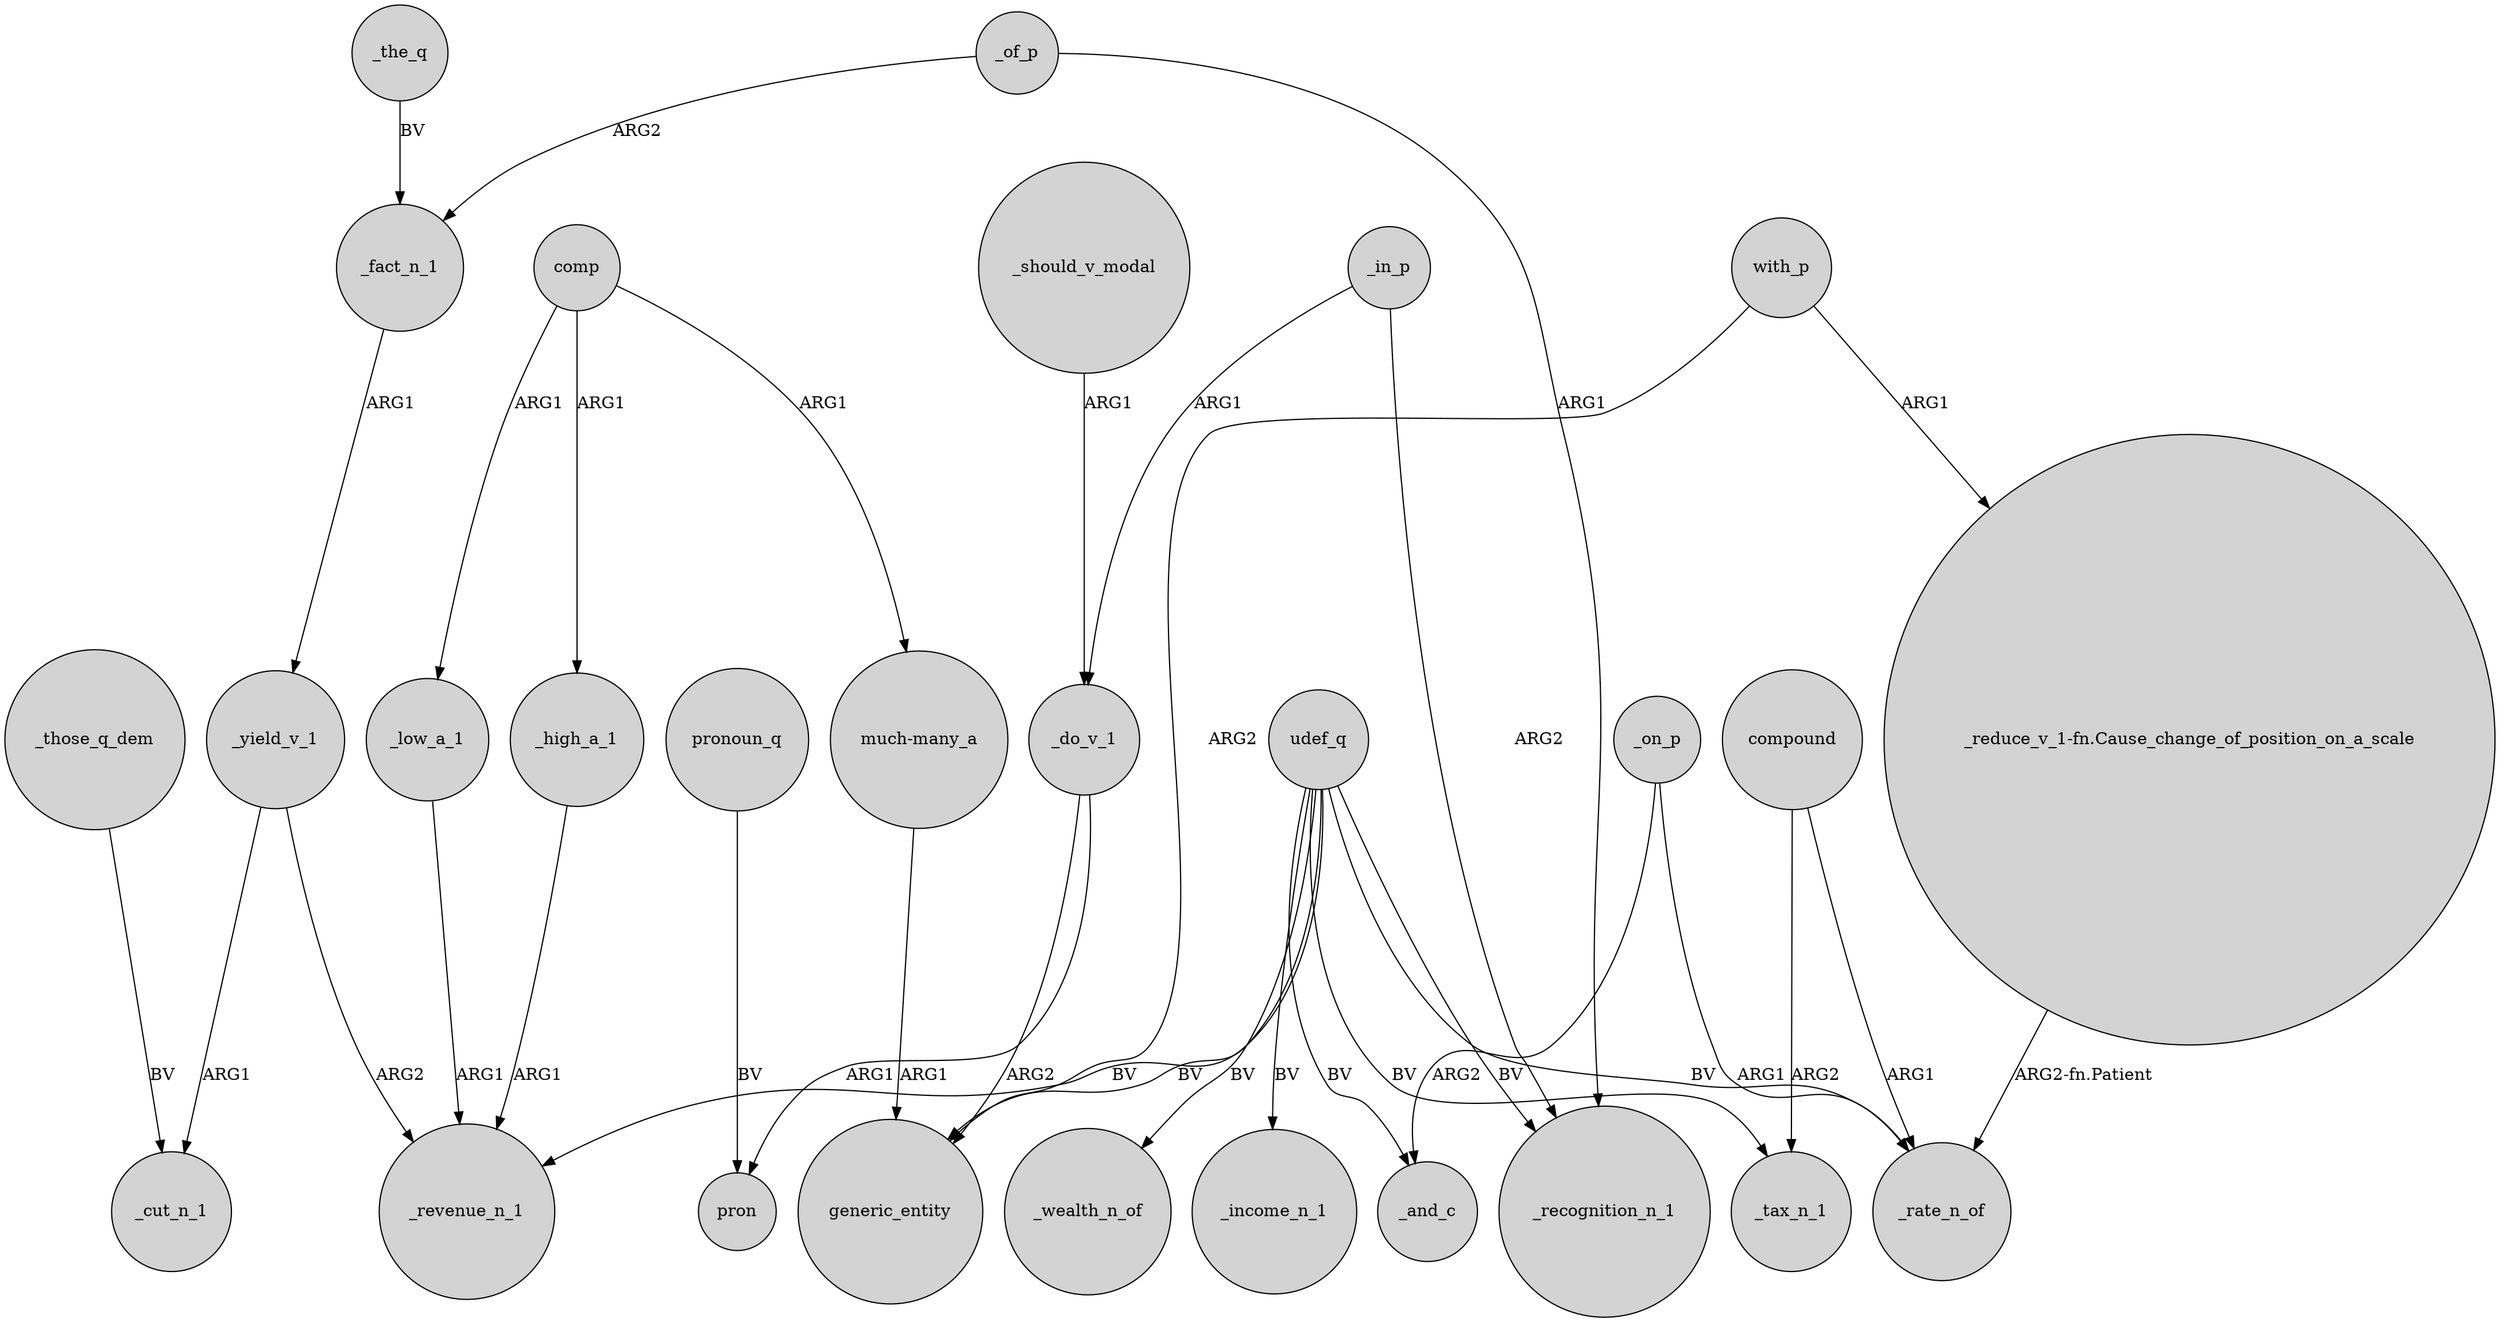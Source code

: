 digraph {
	node [shape=circle style=filled]
	udef_q -> generic_entity [label=BV]
	_yield_v_1 -> _cut_n_1 [label=ARG1]
	_fact_n_1 -> _yield_v_1 [label=ARG1]
	"much-many_a" -> generic_entity [label=ARG1]
	udef_q -> _recognition_n_1 [label=BV]
	_of_p -> _fact_n_1 [label=ARG2]
	_should_v_modal -> _do_v_1 [label=ARG1]
	compound -> _rate_n_of [label=ARG1]
	_in_p -> _do_v_1 [label=ARG1]
	udef_q -> _rate_n_of [label=BV]
	_in_p -> _recognition_n_1 [label=ARG2]
	"_reduce_v_1-fn.Cause_change_of_position_on_a_scale" -> _rate_n_of [label="ARG2-fn.Patient"]
	comp -> _high_a_1 [label=ARG1]
	udef_q -> _wealth_n_of [label=BV]
	_those_q_dem -> _cut_n_1 [label=BV]
	_do_v_1 -> generic_entity [label=ARG2]
	udef_q -> _tax_n_1 [label=BV]
	pronoun_q -> pron [label=BV]
	udef_q -> _revenue_n_1 [label=BV]
	_do_v_1 -> pron [label=ARG1]
	_high_a_1 -> _revenue_n_1 [label=ARG1]
	comp -> "much-many_a" [label=ARG1]
	_yield_v_1 -> _revenue_n_1 [label=ARG2]
	_the_q -> _fact_n_1 [label=BV]
	_of_p -> _recognition_n_1 [label=ARG1]
	with_p -> generic_entity [label=ARG2]
	_on_p -> _and_c [label=ARG2]
	_low_a_1 -> _revenue_n_1 [label=ARG1]
	compound -> _tax_n_1 [label=ARG2]
	_on_p -> _rate_n_of [label=ARG1]
	udef_q -> _and_c [label=BV]
	with_p -> "_reduce_v_1-fn.Cause_change_of_position_on_a_scale" [label=ARG1]
	udef_q -> _income_n_1 [label=BV]
	comp -> _low_a_1 [label=ARG1]
}
